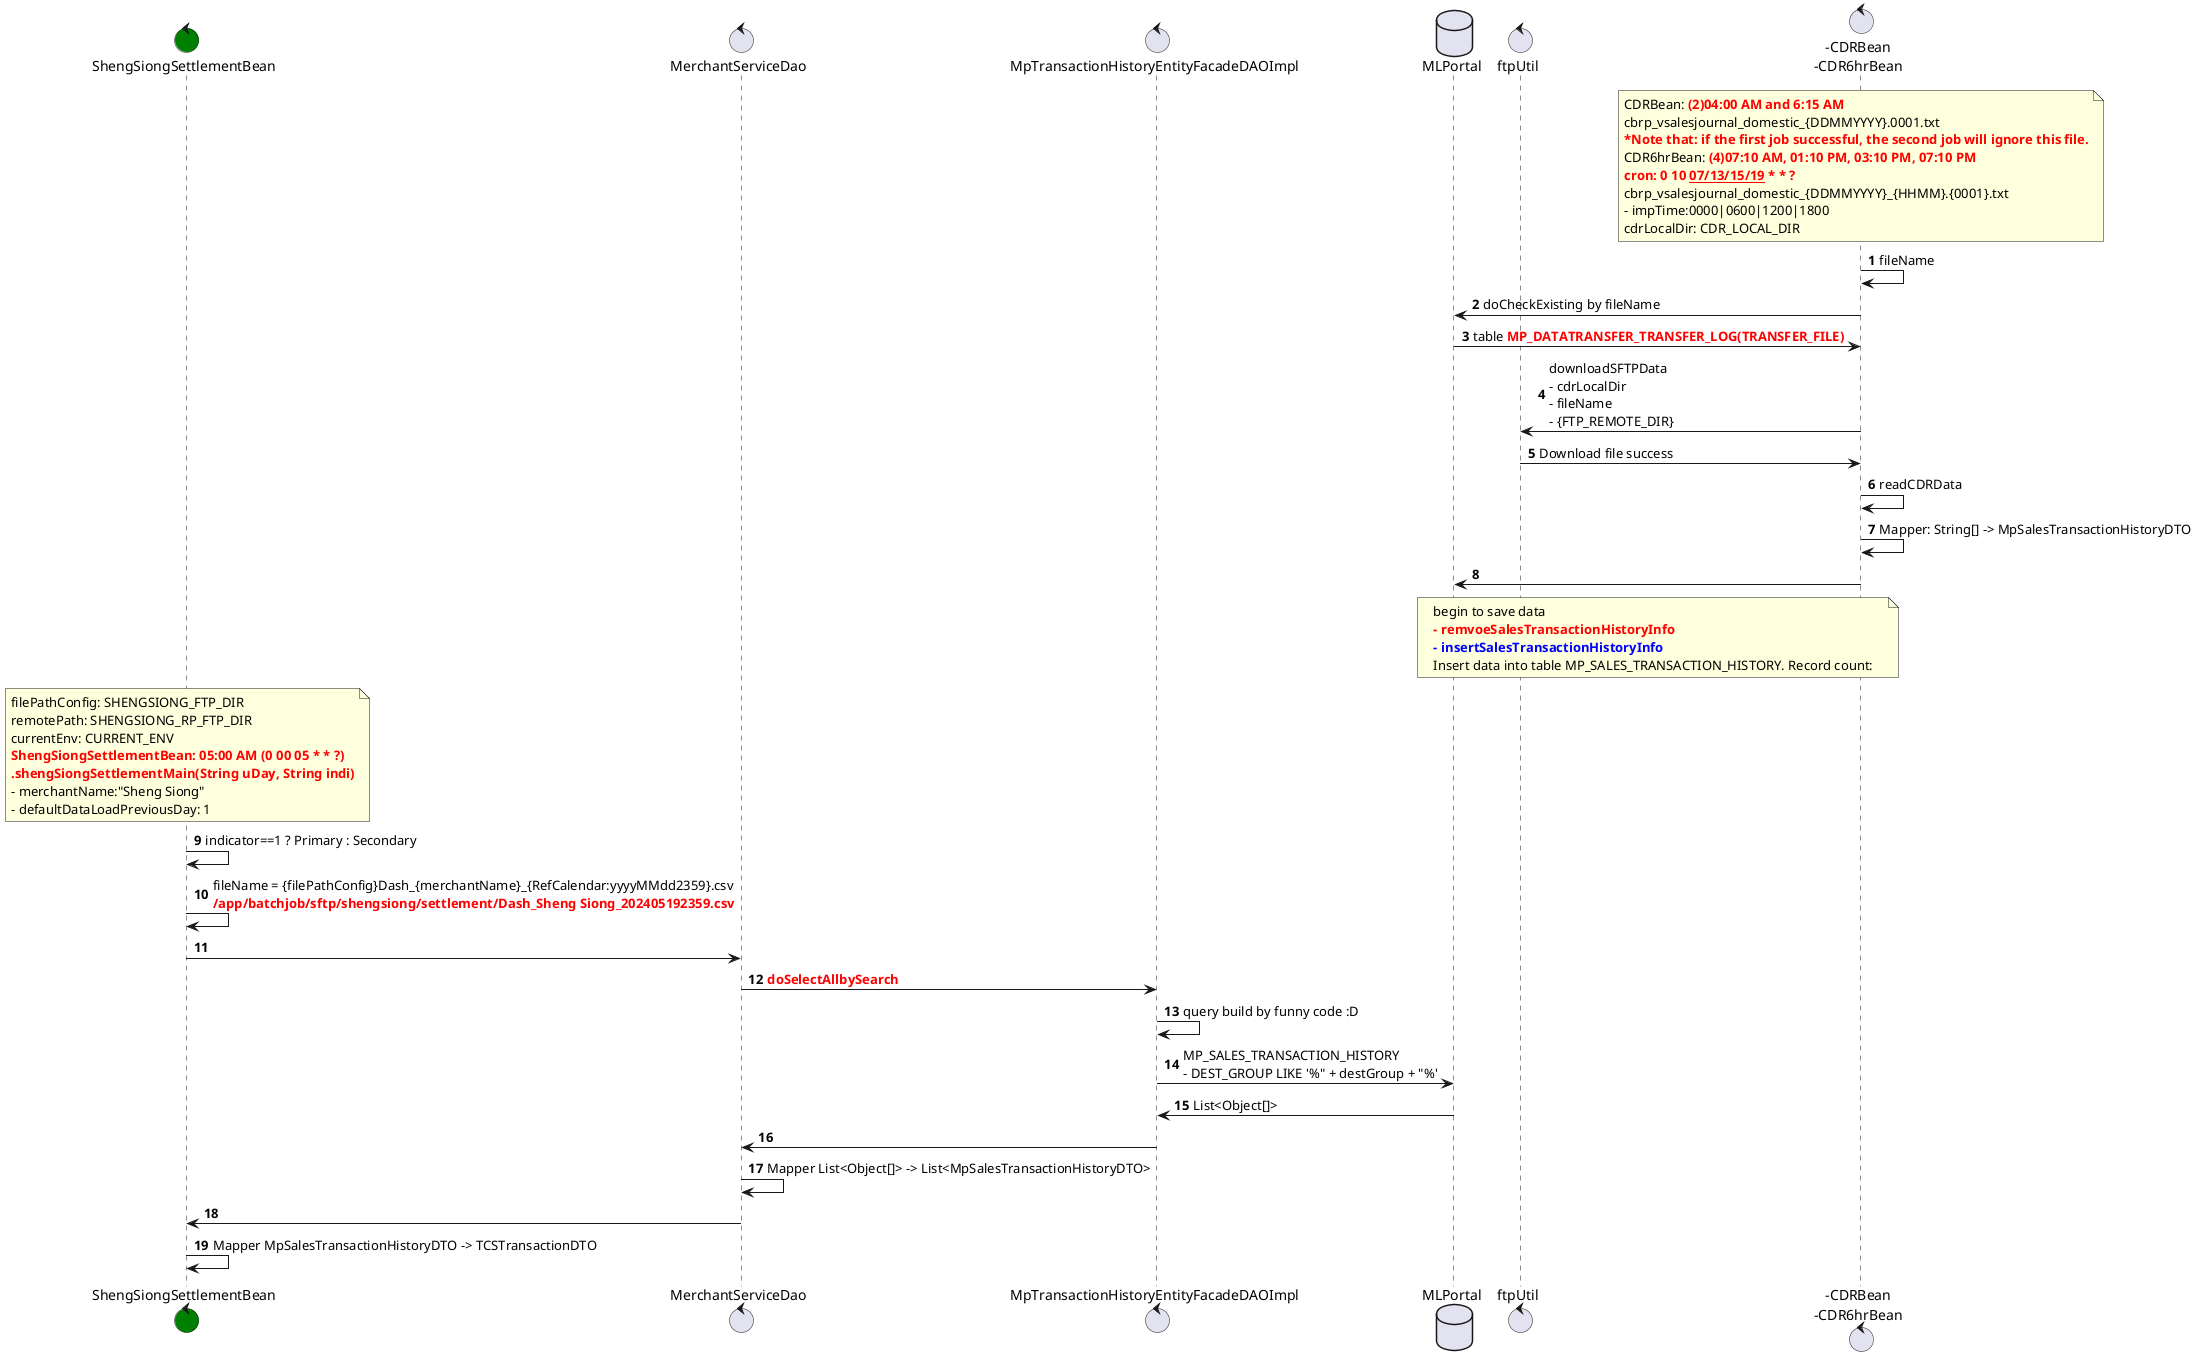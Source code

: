 @startuml
'https://plantuml.com/sequence-diagram

autonumber
control ShengSiongSettlementBean as BJ #green
control MerchantServiceDao as MS
control MpTransactionHistoryEntityFacadeDAOImpl as DAO
database MLPortal as DB
control ftpUtil as ftp
control "-CDRBean\n-CDR6hrBean" as CDR

note over CDR
CDRBean: <b><color:red>(2)04:00 AM and 6:15 AM
cbrp_vsalesjournal_domestic_{DDMMYYYY}.0001.txt
<b><color:red>*Note that: if the first job successful, the second job will ignore this file.
'2024-05-21 06:15:00 DEBUG CDRBean - CDR file is already processed.
CDR6hrBean: <b><color:red>(4)07:10 AM, 01:10 PM, 03:10 PM, 07:10 PM
<b><color:red>cron: 0 10 __07/13/15/19__ * * ?
cbrp_vsalesjournal_domestic_{DDMMYYYY}_{HHMM}.{0001}.txt
- impTime:0000|0600|1200|1800
cdrLocalDir: CDR_LOCAL_DIR
end note

CDR -> CDR: fileName
CDR -> DB: doCheckExisting by fileName
DB -> CDR: table <b><color:red>MP_DATATRANSFER_TRANSFER_LOG(TRANSFER_FILE)
CDR -> ftp: downloadSFTPData\n- cdrLocalDir\n- fileName\n- {FTP_REMOTE_DIR}
ftp -> CDR: Download file success
CDR -> CDR: readCDRData
CDR -> CDR: Mapper: String[] -> MpSalesTransactionHistoryDTO
CDR -> DB:
note over CDR, DB
begin to save data
<b><color:red>- remvoeSalesTransactionHistoryInfo
<b><color:blue>- insertSalesTransactionHistoryInfo
Insert data into table MP_SALES_TRANSACTION_HISTORY. Record count:
end note

note over BJ
filePathConfig: SHENGSIONG_FTP_DIR
remotePath: SHENGSIONG_RP_FTP_DIR
currentEnv: CURRENT_ENV
<b><color:red>ShengSiongSettlementBean: 05:00 AM (0 00 05 * * ?)
<b><color:red>.shengSiongSettlementMain(String uDay, String indi)
- merchantName:"Sheng Siong"
- defaultDataLoadPreviousDay: 1
end note

BJ -> BJ: indicator==1 ? Primary : Secondary
BJ -> BJ: fileName = {filePathConfig}Dash_{merchantName}_{RefCalendar:yyyyMMdd2359}.csv\n<b><color:red>/app/batchjob/sftp/shengsiong/settlement/Dash_Sheng Siong_202405192359.csv

BJ -> MS:
MS -> DAO: <b><color:red>doSelectAllbySearch
DAO -> DAO: query build by funny code :D
DAO -> DB: MP_SALES_TRANSACTION_HISTORY\n- DEST_GROUP LIKE '%" + destGroup + "%'
DB -> DAO: List<Object[]>
DAO -> MS:
MS -> MS: Mapper List<Object[]> -> List<MpSalesTransactionHistoryDTO>
MS -> BJ:
BJ -> BJ: Mapper MpSalesTransactionHistoryDTO -> TCSTransactionDTO
@enduml